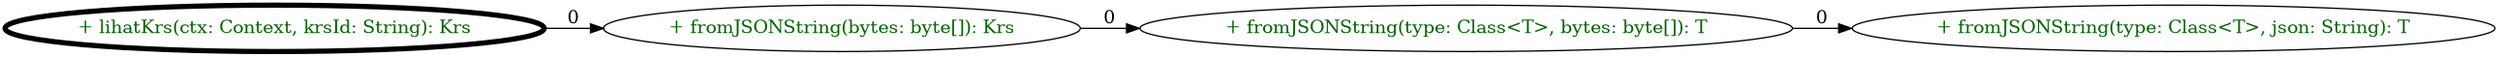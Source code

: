 @startuml

/' diagram meta data start
config=CallConfiguration;
{
  "rootMethod": "id.my.abdillah.skripsi.contract.contract.IjazahContract#lihatKrs(Context,String)",
  "projectClassification": {
    "searchMode": "OpenProject", // OpenProject, AllProjects
    "includedProjects": "",
    "pathEndKeywords": "*.impl",
    "isClientPath": "",
    "isClientName": "",
    "isTestPath": "",
    "isTestName": "",
    "isMappingPath": "",
    "isMappingName": "",
    "isDataAccessPath": "",
    "isDataAccessName": "",
    "isDataStructurePath": "",
    "isDataStructureName": "",
    "isInterfaceStructuresPath": "",
    "isInterfaceStructuresName": "",
    "isEntryPointPath": "",
    "isEntryPointName": ""
  },
  "graphRestriction": {
    "classPackageExcludeFilter": "",
    "classPackageIncludeFilter": "",
    "classNameExcludeFilter": "",
    "classNameIncludeFilter": "",
    "methodNameExcludeFilter": "",
    "methodNameIncludeFilter": "",
    "removeByInheritance": "", // inheritance/annotation based filtering is done in a second step
    "removeByAnnotation": "",
    "removeByClassPackage": "", // cleanup the graph after inheritance/annotation based filtering is done
    "removeByClassName": "",
    "cutMappings": false,
    "cutEnum": true,
    "cutTests": true,
    "cutClient": true,
    "cutDataAccess": true,
    "cutInterfaceStructures": true,
    "cutDataStructures": true,
    "cutGetterAndSetter": true,
    "cutConstructors": true
  },
  "graphTraversal": {
    "forwardDepth": 3,
    "backwardDepth": 3,
    "classPackageExcludeFilter": "",
    "classPackageIncludeFilter": "",
    "classNameExcludeFilter": "",
    "classNameIncludeFilter": "",
    "methodNameExcludeFilter": "",
    "methodNameIncludeFilter": "",
    "hideMappings": false,
    "hideDataStructures": false,
    "hidePrivateMethods": true,
    "hideInterfaceCalls": true, // indirection: implementation -> interface (is hidden) -> implementation
    "onlyShowApplicationEntryPoints": false // root node is included
  },
  "details": {
    "aggregation": "None", // ByClass, GroupByClass, None
    "showMethodParametersTypes": true,
    "showMethodParametersNames": true,
    "showMethodReturnType": true,
    "showPackageLevels": 4,
    "showCallOrder": true,
    "edgeMode": "MethodsOnly", // TypesOnly, MethodsOnly, TypesAndMethods, MethodsAndDirectTypeUsage
    "showDetailedClassStructure": true
  },
  "rootClass": "id.my.abdillah.skripsi.contract.contract.IjazahContract"
}
diagram meta data end '/



digraph g {
    rankdir="LR"
    splines=polyline
    

'nodes 
BaseState644628706XXXfromJSONString1011600940[
	label="+ fromJSONString(type: Class<T>, bytes: byte[]): T"
	tooltip="BaseState

null"
	fontcolor=darkgreen
];

BaseState644628706XXXfromJSONString577490931[
	label="+ fromJSONString(type: Class<T>, json: String): T"
	tooltip="BaseState

null"
	fontcolor=darkgreen
];

IjazahContract1074917221XXXlihatKrs406701772[
	label="+ lihatKrs(ctx: Context, krsId: String): Krs"
	tooltip="IjazahContract

null"
	penwidth=4
	fontcolor=darkgreen
];

Krs644628706XXXfromJSONString1374008726[
	label="+ fromJSONString(bytes: byte[]): Krs"
	tooltip="Krs

null"
	fontcolor=darkgreen
];

'edges    
BaseState644628706XXXfromJSONString1011600940 -> BaseState644628706XXXfromJSONString577490931[label=0];
IjazahContract1074917221XXXlihatKrs406701772 -> Krs644628706XXXfromJSONString1374008726[label=0];
Krs644628706XXXfromJSONString1374008726 -> BaseState644628706XXXfromJSONString1011600940[label=0];
    
}
@enduml